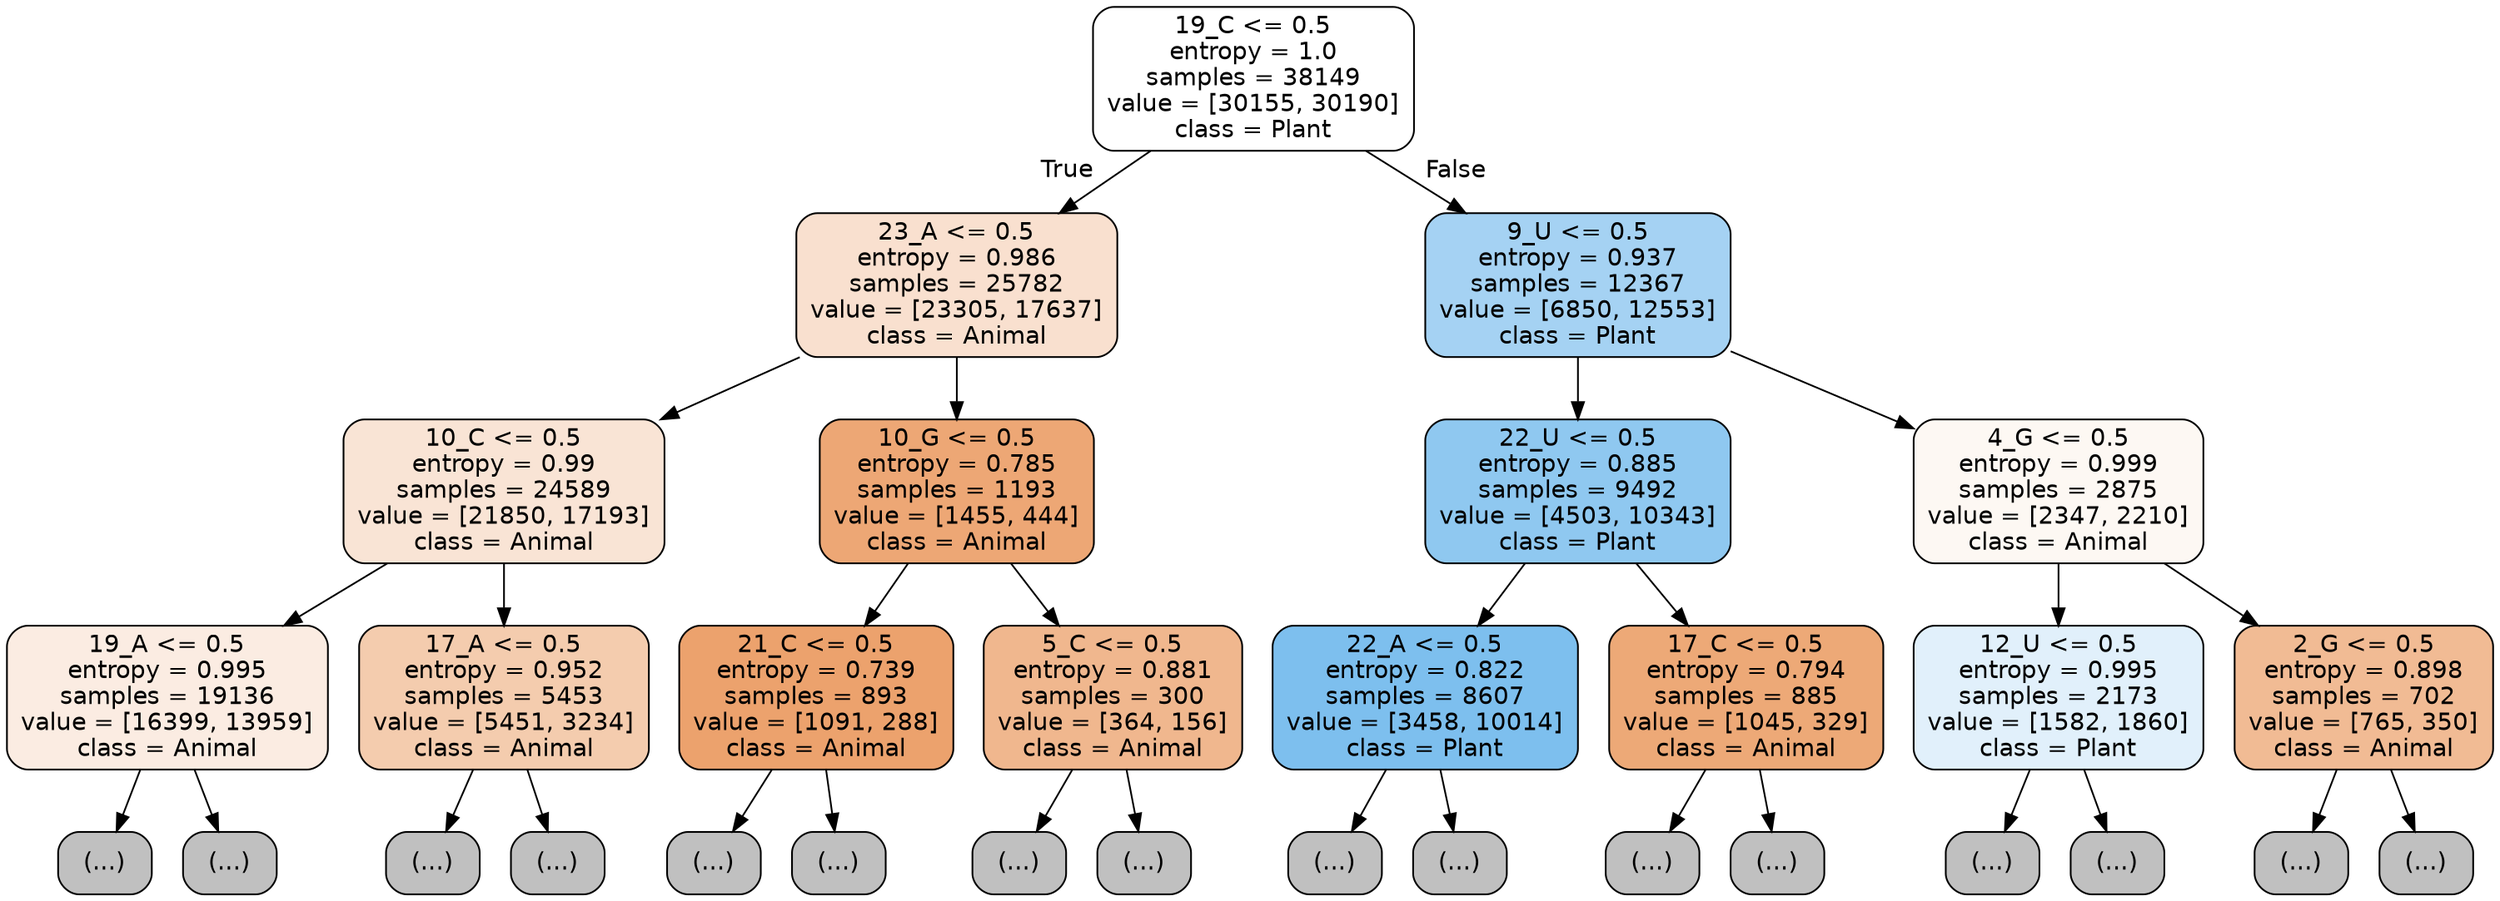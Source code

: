 digraph Tree {
node [shape=box, style="filled, rounded", color="black", fontname="helvetica"] ;
edge [fontname="helvetica"] ;
0 [label="19_C <= 0.5\nentropy = 1.0\nsamples = 38149\nvalue = [30155, 30190]\nclass = Plant", fillcolor="#ffffff"] ;
1 [label="23_A <= 0.5\nentropy = 0.986\nsamples = 25782\nvalue = [23305, 17637]\nclass = Animal", fillcolor="#f9e0cf"] ;
0 -> 1 [labeldistance=2.5, labelangle=45, headlabel="True"] ;
2 [label="10_C <= 0.5\nentropy = 0.99\nsamples = 24589\nvalue = [21850, 17193]\nclass = Animal", fillcolor="#f9e4d5"] ;
1 -> 2 ;
3 [label="19_A <= 0.5\nentropy = 0.995\nsamples = 19136\nvalue = [16399, 13959]\nclass = Animal", fillcolor="#fbece2"] ;
2 -> 3 ;
4 [label="(...)", fillcolor="#C0C0C0"] ;
3 -> 4 ;
7083 [label="(...)", fillcolor="#C0C0C0"] ;
3 -> 7083 ;
9862 [label="17_A <= 0.5\nentropy = 0.952\nsamples = 5453\nvalue = [5451, 3234]\nclass = Animal", fillcolor="#f4ccae"] ;
2 -> 9862 ;
9863 [label="(...)", fillcolor="#C0C0C0"] ;
9862 -> 9863 ;
11878 [label="(...)", fillcolor="#C0C0C0"] ;
9862 -> 11878 ;
12469 [label="10_G <= 0.5\nentropy = 0.785\nsamples = 1193\nvalue = [1455, 444]\nclass = Animal", fillcolor="#eda775"] ;
1 -> 12469 ;
12470 [label="21_C <= 0.5\nentropy = 0.739\nsamples = 893\nvalue = [1091, 288]\nclass = Animal", fillcolor="#eca26d"] ;
12469 -> 12470 ;
12471 [label="(...)", fillcolor="#C0C0C0"] ;
12470 -> 12471 ;
12768 [label="(...)", fillcolor="#C0C0C0"] ;
12470 -> 12768 ;
12853 [label="5_C <= 0.5\nentropy = 0.881\nsamples = 300\nvalue = [364, 156]\nclass = Animal", fillcolor="#f0b78e"] ;
12469 -> 12853 ;
12854 [label="(...)", fillcolor="#C0C0C0"] ;
12853 -> 12854 ;
12945 [label="(...)", fillcolor="#C0C0C0"] ;
12853 -> 12945 ;
12978 [label="9_U <= 0.5\nentropy = 0.937\nsamples = 12367\nvalue = [6850, 12553]\nclass = Plant", fillcolor="#a5d2f3"] ;
0 -> 12978 [labeldistance=2.5, labelangle=-45, headlabel="False"] ;
12979 [label="22_U <= 0.5\nentropy = 0.885\nsamples = 9492\nvalue = [4503, 10343]\nclass = Plant", fillcolor="#8fc8f0"] ;
12978 -> 12979 ;
12980 [label="22_A <= 0.5\nentropy = 0.822\nsamples = 8607\nvalue = [3458, 10014]\nclass = Plant", fillcolor="#7dbfee"] ;
12979 -> 12980 ;
12981 [label="(...)", fillcolor="#C0C0C0"] ;
12980 -> 12981 ;
15164 [label="(...)", fillcolor="#C0C0C0"] ;
12980 -> 15164 ;
15587 [label="17_C <= 0.5\nentropy = 0.794\nsamples = 885\nvalue = [1045, 329]\nclass = Animal", fillcolor="#eda977"] ;
12979 -> 15587 ;
15588 [label="(...)", fillcolor="#C0C0C0"] ;
15587 -> 15588 ;
15859 [label="(...)", fillcolor="#C0C0C0"] ;
15587 -> 15859 ;
15928 [label="4_G <= 0.5\nentropy = 0.999\nsamples = 2875\nvalue = [2347, 2210]\nclass = Animal", fillcolor="#fdf8f3"] ;
12978 -> 15928 ;
15929 [label="12_U <= 0.5\nentropy = 0.995\nsamples = 2173\nvalue = [1582, 1860]\nclass = Plant", fillcolor="#e1f0fb"] ;
15928 -> 15929 ;
15930 [label="(...)", fillcolor="#C0C0C0"] ;
15929 -> 15930 ;
16537 [label="(...)", fillcolor="#C0C0C0"] ;
15929 -> 16537 ;
16770 [label="2_G <= 0.5\nentropy = 0.898\nsamples = 702\nvalue = [765, 350]\nclass = Animal", fillcolor="#f1bb94"] ;
15928 -> 16770 ;
16771 [label="(...)", fillcolor="#C0C0C0"] ;
16770 -> 16771 ;
17024 [label="(...)", fillcolor="#C0C0C0"] ;
16770 -> 17024 ;
}